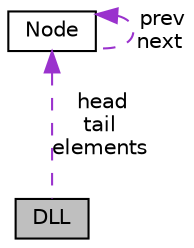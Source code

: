 digraph "DLL"
{
 // LATEX_PDF_SIZE
  edge [fontname="Helvetica",fontsize="10",labelfontname="Helvetica",labelfontsize="10"];
  node [fontname="Helvetica",fontsize="10",shape=record];
  Node1 [label="DLL",height=0.2,width=0.4,color="black", fillcolor="grey75", style="filled", fontcolor="black",tooltip="DLL structure."];
  Node2 -> Node1 [dir="back",color="darkorchid3",fontsize="10",style="dashed",label=" head\ntail\nelements" ,fontname="Helvetica"];
  Node2 [label="Node",height=0.2,width=0.4,color="black", fillcolor="white", style="filled",URL="$structNode.html",tooltip="DLL node structure."];
  Node2 -> Node2 [dir="back",color="darkorchid3",fontsize="10",style="dashed",label=" prev\nnext" ,fontname="Helvetica"];
}
